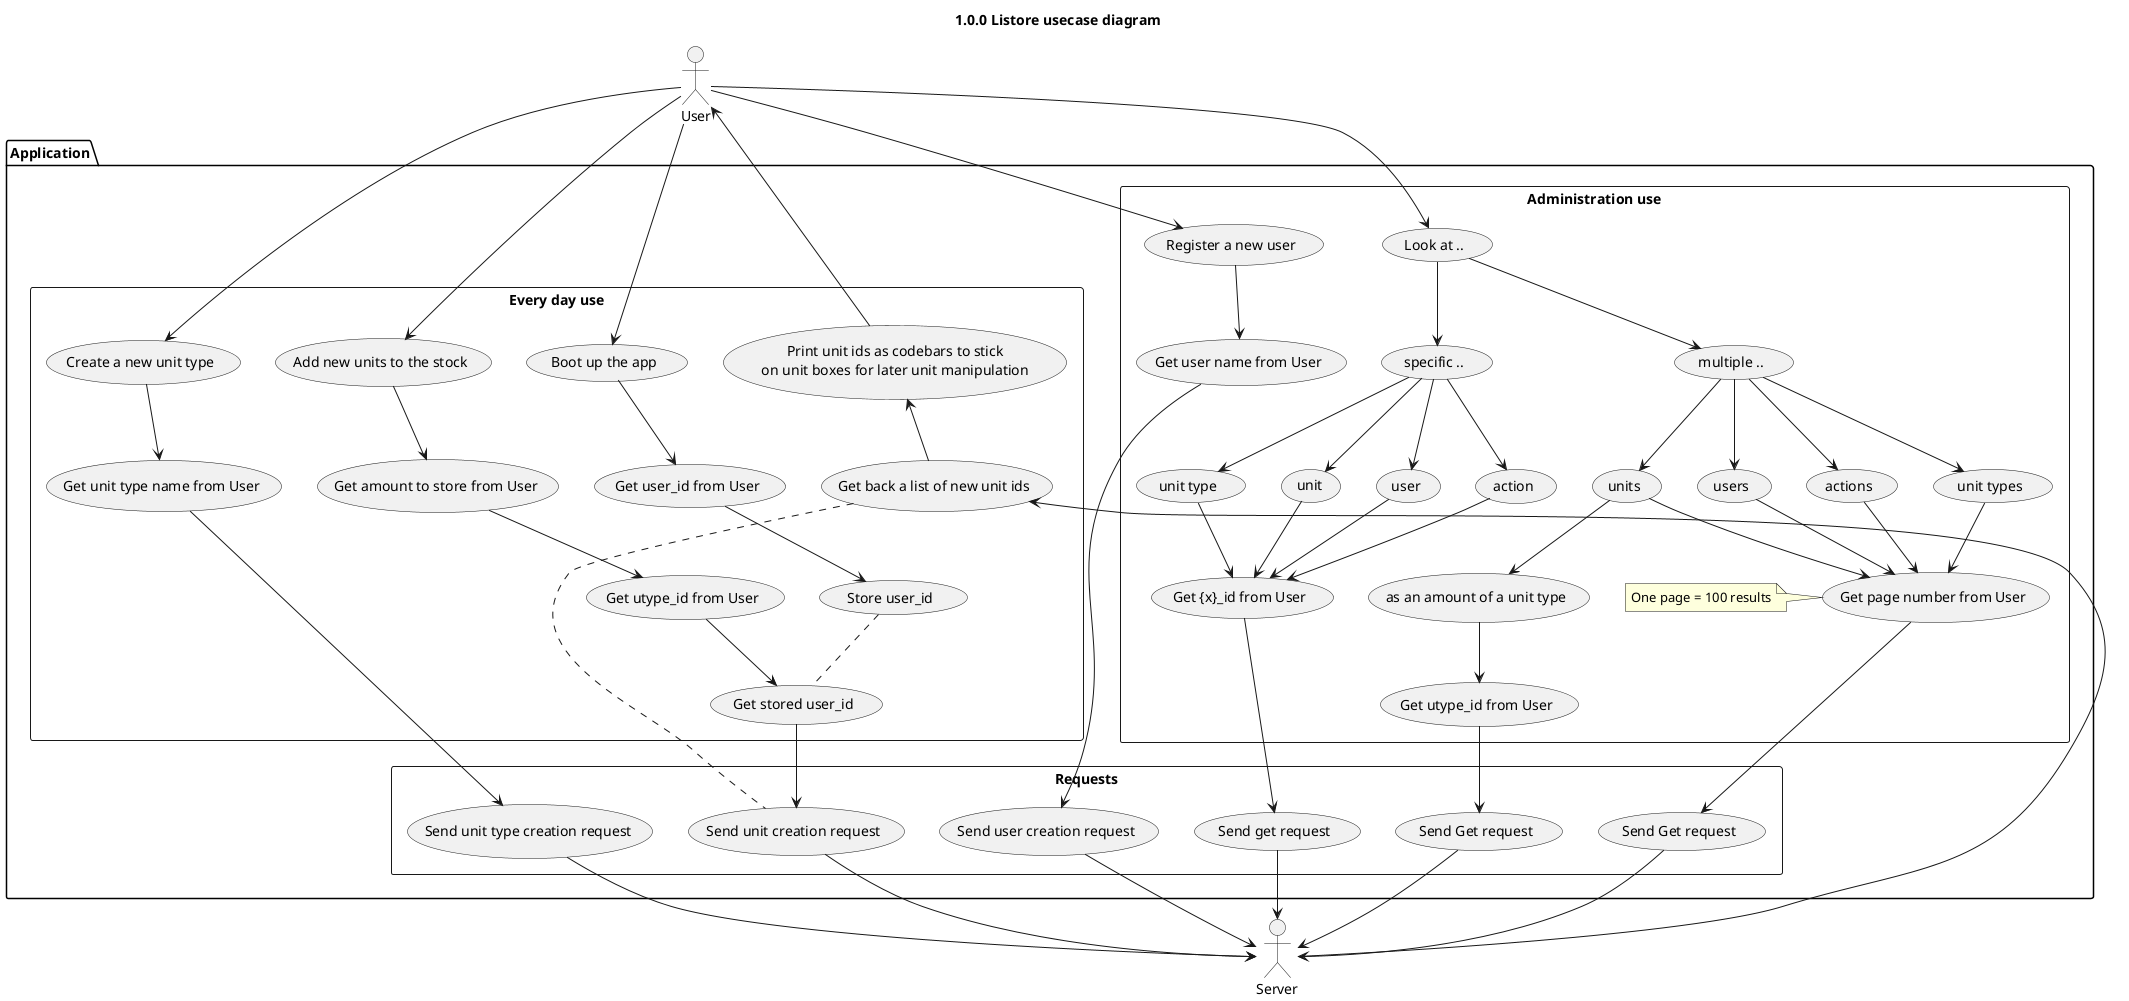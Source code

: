 @startuml
title 1.0.0 Listore usecase diagram
actor User as user

package Application {
    rectangle "Every day use" as everyday {
        usecase "Boot up the app" as boot
        usecase "Add new units to the stock" as addUnits
        usecase "Create a new unit type" as addUtype

        usecase "Get user_id from User" as enterUserId
        usecase "Store user_id" as storeUserId

        usecase "Get amount to store from User" as enterAmount
        usecase "Get utype_id from User" as enterUtypeId
        usecase "Get stored user_id" as getUserId
        usecase "Get back a list of new unit ids" as unitIds
        usecase "Print unit ids as codebars to stick\non unit boxes for later unit manipulation" as codebar

        usecase "Get unit type name from User" as enterUtypeName
    }


    rectangle "Administration use" as admin {
        usecase "Register a new user" as addUser
        usecase "Look at .." as lookAt

        usecase "Get user name from User" as enterUserName

        usecase "multiple .." as multi
        usecase "users" as multiUser
        usecase "actions" as multiAction
        usecase "unit types" as multiUtype
        usecase "units" as multiUnit
        usecase "Get page number from User" as enterPage
        note left of enterPage : One page = 100 results

        usecase "as an amount of a unit type" as unitAmount
        usecase "Get utype_id from User" as enterUtypeIdAmount

        usecase "specific .." as spec
        usecase "user" as specUser
        usecase "action" as specAction
        usecase "unit type" as specUtype
        usecase "unit" as specUnit
        usecase "Get {x}_id from User" as enterSpecId
    }

    rectangle Requests as requests {
        usecase "Send unit creation request" as unitPost
        usecase "Send unit type creation request" as utypePost
        usecase "Send user creation request" as userPost
        usecase "Send Get request" as multiGet
        usecase "Send Get request" as amountGet
        usecase "Send get request" as specGet
    }
}

actor Server as server

user --> boot
boot --> enterUserId
enterUserId --> storeUserId


user --> addUnits
addUnits --> enterAmount
enterAmount --> enterUtypeId
enterUtypeId --> getUserId
storeUserId .. getUserId
getUserId --> unitPost
unitPost -down-> server
unitPost .left. unitIds
server -up-> unitIds
unitIds -up-> codebar
codebar -up-> user


user --> addUtype
addUtype --> enterUtypeName
enterUtypeName --> utypePost
utypePost --> server


user --> addUser
addUser --> enterUserName
enterUserName --> userPost
userPost --> server


user --> lookAt

lookAt --> multi
multi --> multiAction
multi --> multiUnit
multi --> multiUtype
multi --> multiUser
multiAction --> enterPage
multiUnit --> enterPage
multiUtype --> enterPage
multiUser --> enterPage
enterPage --> multiGet
multiGet --> server

multiUnit --> unitAmount
unitAmount --> enterUtypeIdAmount
enterUtypeIdAmount --> amountGet
amountGet --> server

lookAt --> spec
spec --> specAction
spec --> specUnit
spec --> specUtype
spec --> specUser
specAction --> enterSpecId
specUnit --> enterSpecId
specUtype --> enterSpecId
specUser --> enterSpecId
enterSpecId --> specGet
specGet --> server
@enduml